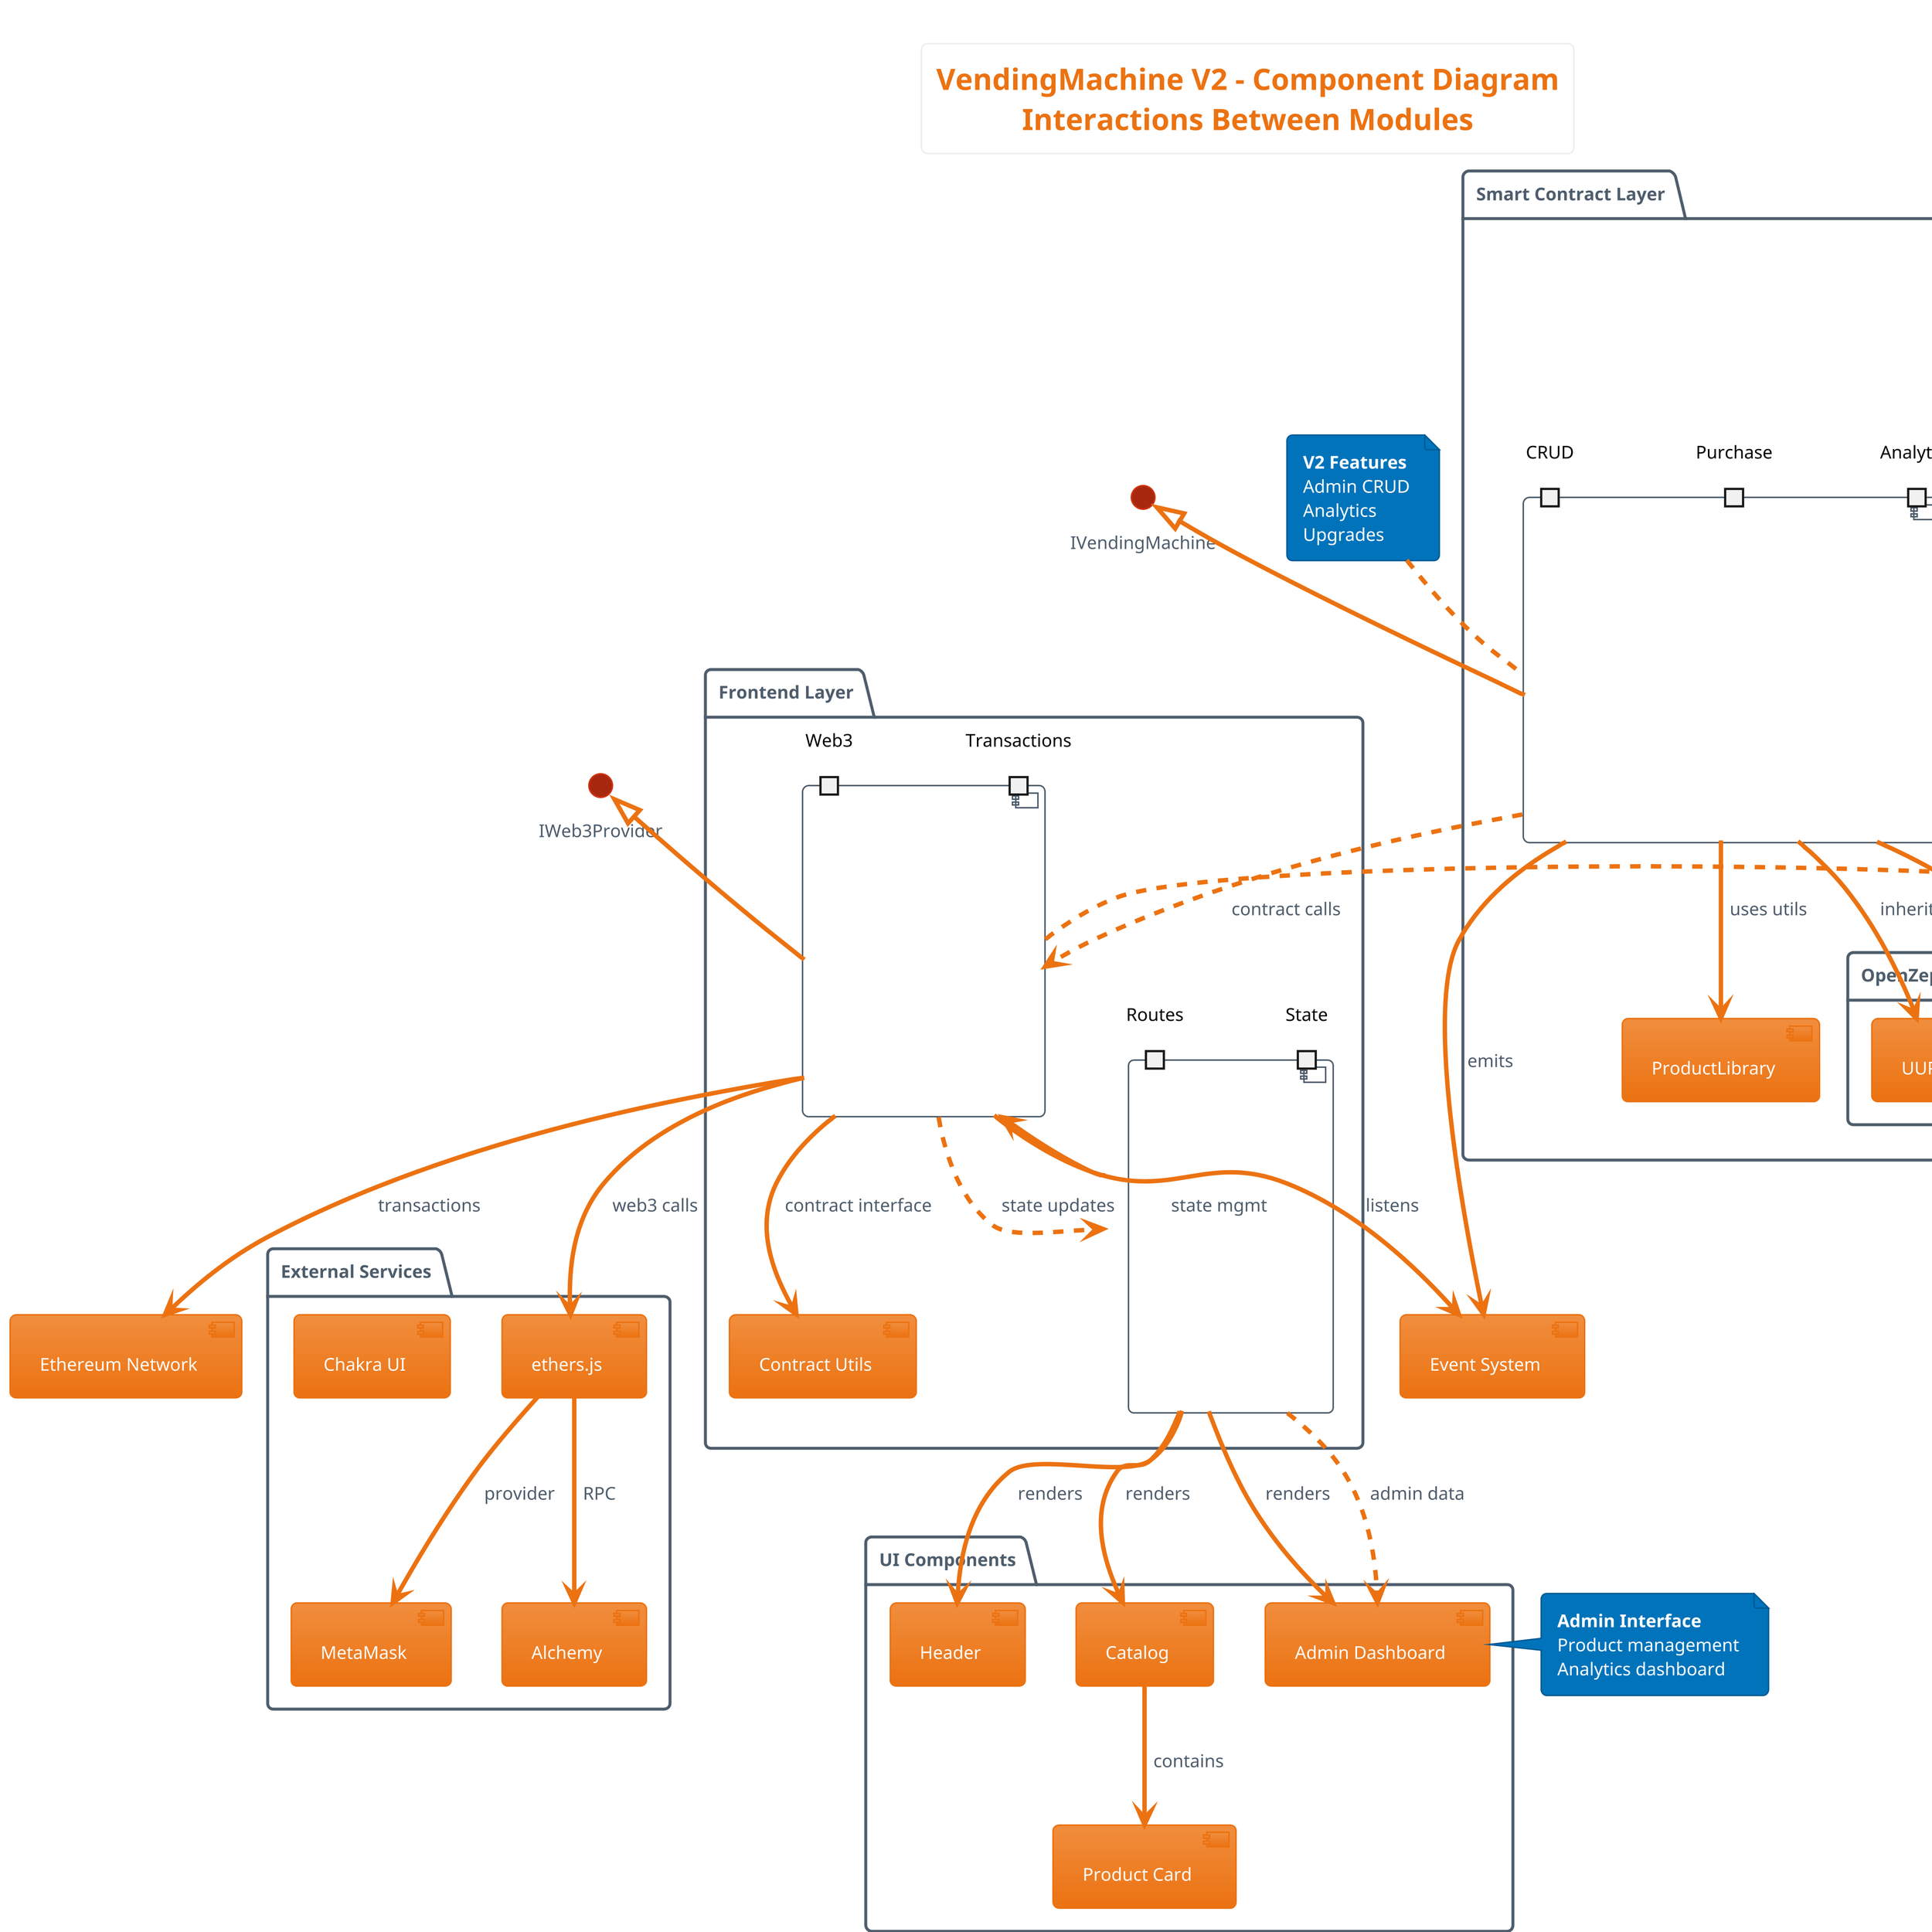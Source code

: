 @startuml VendingMachine_Components_A4
!theme aws-orange
skinparam backgroundColor rgba(255, 255, 255, 1)
skinparam dpi 300
skinparam maxMessageSize 150
skinparam wrapWidth 200
title VendingMachine V2 - Component Diagram\nInteractions Between Modules

' Define key interfaces
interface "IVendingMachine" as IVM
interface "IWeb3Provider" as IW3
interface "IUserInterface" as IUI

' Top Row - Smart Contract Layer
package "Smart Contract Layer" {
  component "VendingMachineV2" as VM2 {
    port "CRUD" as crud_port
    port "Purchase" as purchase_port  
    port "Analytics" as analytics_port
  }
  
  component "UUPS Proxy" as Proxy {
    port "Delegate" as delegate_port
  }
  
  component "ProductLibrary" as PL
  
  package "OpenZeppelin" {
    component "Ownable" as Ownable
    component "UUPS" as UUPS
  }
}

' Middle Row - Frontend Core
package "Frontend Layer" {
  component "App" as App {
    port "Routes" as route_port
    port "State" as state_port
  }
  
  component "useContract Hook" as Hook {
    port "Web3" as web3_port
    port "Transactions" as tx_port
  }
  
  component "Contract Utils" as Utils
}

' Bottom Left - UI Components  
package "UI Components" {
  component "Header" as Header
  component "Catalog" as Catalog  
  component "Admin Dashboard" as AdminDash
  component "Product Card" as ProductCard
}

' Bottom Right - External Services
package "External Services" {
  component "ethers.js" as Ethers
  component "MetaMask" as MetaMask
  component "Alchemy" as Alchemy
  component "Chakra UI" as ChakraUI
}

' Blockchain Infrastructure
component "Ethereum Network" as Ethereum
component "Event System" as Events

' Interface implementations (simplified)
VM2 -up-|> IVM
Hook -up-|> IW3
Header -up-|> IUI

' Primary connections - Smart Contract Layer
Proxy --> VM2 : "delegatecall"
VM2 --> PL : "uses utils"
VM2 --> Ownable : "inherits"
VM2 --> UUPS : "inherits"

' Primary connections - Frontend
App --> Hook : "state mgmt"
Hook --> Utils : "contract interface"
Hook --> Ethers : "web3 calls"

' UI connections
App --> Header : "renders"
App --> Catalog : "renders"
App --> AdminDash : "renders"
Catalog --> ProductCard : "contains"

' External connections
Ethers --> MetaMask : "provider"
Ethers --> Alchemy : "RPC"
Header --> ChakraUI : "styling"

' Blockchain connections
Hook --> Ethereum : "transactions"
VM2 --> Events : "emits"
Hook --> Events : "listens"

' Key data flows (dotted for clarity)
VM2 ..> Hook : "contract calls"
Hook ..> App : "state updates"
App ..> AdminDash : "admin data"

' Compact annotations
note top of VM2 : **V2 Features**\nAdmin CRUD\nAnalytics\nUpgrades

note right of Hook : **Web3 Hub**\nState management\nTransaction handling\nEvent processing

note bottom of Proxy : **UUPS Pattern**\nTransparent upgrades\nState preservation

note left of AdminDash : **Admin Interface**\nProduct management\nAnalytics dashboard

@enduml